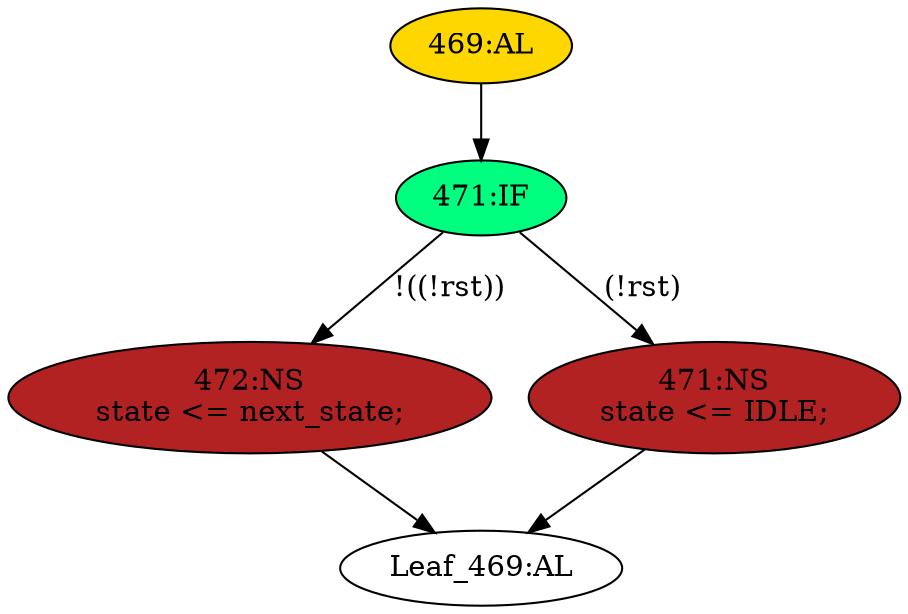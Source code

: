 strict digraph "" {
	node [label="\N"];
	"472:NS"	 [ast="<pyverilog.vparser.ast.NonblockingSubstitution object at 0x7f7bca951710>",
		fillcolor=firebrick,
		label="472:NS
state <= next_state;",
		statements="[<pyverilog.vparser.ast.NonblockingSubstitution object at 0x7f7bca951710>]",
		style=filled,
		typ=NonblockingSubstitution];
	"Leaf_469:AL"	 [def_var="['state']",
		label="Leaf_469:AL"];
	"472:NS" -> "Leaf_469:AL"	 [cond="[]",
		lineno=None];
	"471:IF"	 [ast="<pyverilog.vparser.ast.IfStatement object at 0x7f7bca9518d0>",
		fillcolor=springgreen,
		label="471:IF",
		statements="[]",
		style=filled,
		typ=IfStatement];
	"471:IF" -> "472:NS"	 [cond="['rst']",
		label="!((!rst))",
		lineno=471];
	"471:NS"	 [ast="<pyverilog.vparser.ast.NonblockingSubstitution object at 0x7f7bca951990>",
		fillcolor=firebrick,
		label="471:NS
state <= IDLE;",
		statements="[<pyverilog.vparser.ast.NonblockingSubstitution object at 0x7f7bca951990>]",
		style=filled,
		typ=NonblockingSubstitution];
	"471:IF" -> "471:NS"	 [cond="['rst']",
		label="(!rst)",
		lineno=471];
	"469:AL"	 [ast="<pyverilog.vparser.ast.Always object at 0x7f7bca951b50>",
		clk_sens=False,
		fillcolor=gold,
		label="469:AL",
		sens="['phy_clk']",
		statements="[]",
		style=filled,
		typ=Always,
		use_var="['rst', 'next_state']"];
	"469:AL" -> "471:IF"	 [cond="[]",
		lineno=None];
	"471:NS" -> "Leaf_469:AL"	 [cond="[]",
		lineno=None];
}
